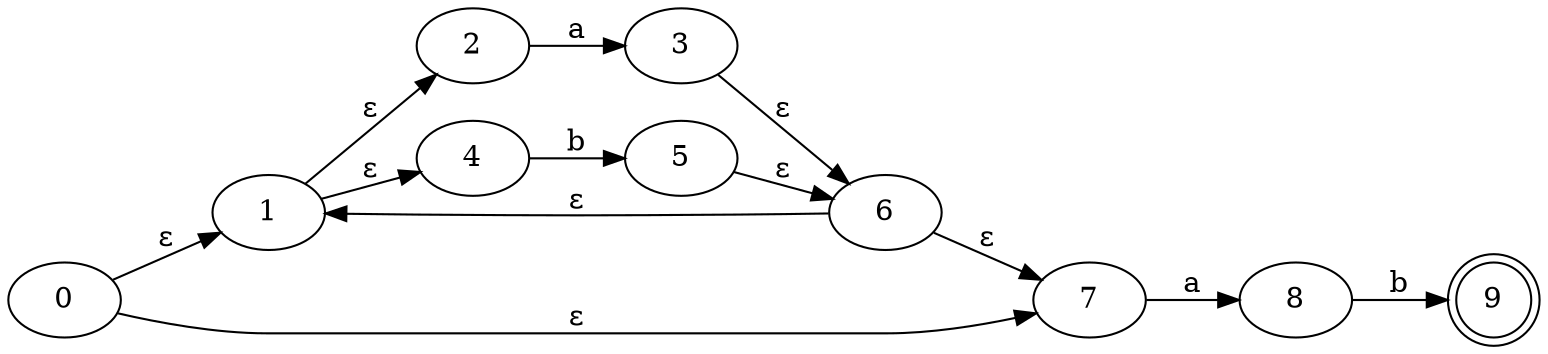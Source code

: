 digraph {
	rankdir=LR
	0
	1
	2
	3
	4
	5
	6
	7
	8
	9 [shape=doublecircle]
	0 -> 1 [label="ε"]
	0 -> 7 [label="ε"]
	6 -> 1 [label="ε"]
	6 -> 7 [label="ε"]
	1 -> 2 [label="ε"]
	1 -> 4 [label="ε"]
	3 -> 6 [label="ε"]
	5 -> 6 [label="ε"]
	2 -> 3 [label=a]
	4 -> 5 [label=b]
	7 -> 8 [label=a]
	8 -> 9 [label=b]
}
